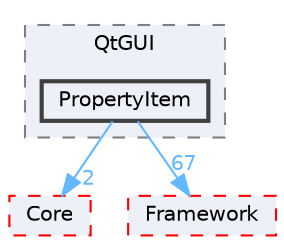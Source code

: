 digraph "D:/Peridyno/peridyno/src/Rendering/GUI/QtGUI/PropertyItem"
{
 // LATEX_PDF_SIZE
  bgcolor="transparent";
  edge [fontname=Helvetica,fontsize=10,labelfontname=Helvetica,labelfontsize=10];
  node [fontname=Helvetica,fontsize=10,shape=box,height=0.2,width=0.4];
  compound=true
  subgraph clusterdir_3eee2bdbe428b00776105791c453f4fc {
    graph [ bgcolor="#edf0f7", pencolor="grey50", label="QtGUI", fontname=Helvetica,fontsize=10 style="filled,dashed", URL="dir_3eee2bdbe428b00776105791c453f4fc.html",tooltip=""]
  dir_1f1f937206032e64d73d51ecf3cda198 [label="PropertyItem", fillcolor="#edf0f7", color="grey25", style="filled,bold", URL="dir_1f1f937206032e64d73d51ecf3cda198.html",tooltip=""];
  }
  dir_18ab09de471ddf4a6c726bf6f36eb1c9 [label="Core", fillcolor="#edf0f7", color="red", style="filled,dashed", URL="dir_18ab09de471ddf4a6c726bf6f36eb1c9.html",tooltip=""];
  dir_72c161997c5186b0a4bbf39a44809cf4 [label="Framework", fillcolor="#edf0f7", color="red", style="filled,dashed", URL="dir_72c161997c5186b0a4bbf39a44809cf4.html",tooltip=""];
  dir_1f1f937206032e64d73d51ecf3cda198->dir_18ab09de471ddf4a6c726bf6f36eb1c9 [headlabel="2", labeldistance=1.5 headhref="dir_000069_000014.html" href="dir_000069_000014.html" color="steelblue1" fontcolor="steelblue1"];
  dir_1f1f937206032e64d73d51ecf3cda198->dir_72c161997c5186b0a4bbf39a44809cf4 [headlabel="67", labeldistance=1.5 headhref="dir_000069_000027.html" href="dir_000069_000027.html" color="steelblue1" fontcolor="steelblue1"];
}
